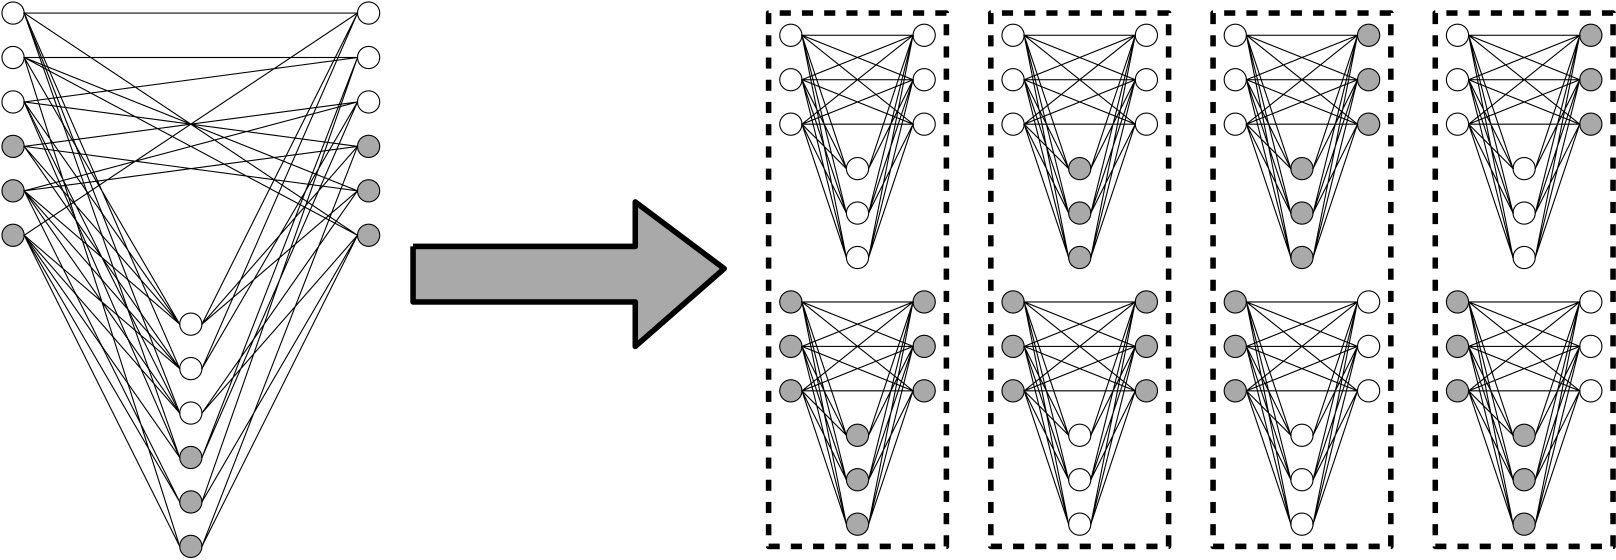 <?xml version="1.0"?>
<!DOCTYPE ipe SYSTEM "ipe.dtd">
<ipe version="70206" creator="Ipe 7.2.7">
<info created="D:20180523124905" modified="D:20180523125437"/>
<ipestyle name="basic">
<symbol name="arrow/arc(spx)">
<path stroke="sym-stroke" fill="sym-stroke" pen="sym-pen">
0 0 m
-1 0.333 l
-1 -0.333 l
h
</path>
</symbol>
<symbol name="arrow/farc(spx)">
<path stroke="sym-stroke" fill="white" pen="sym-pen">
0 0 m
-1 0.333 l
-1 -0.333 l
h
</path>
</symbol>
<symbol name="arrow/ptarc(spx)">
<path stroke="sym-stroke" fill="sym-stroke" pen="sym-pen">
0 0 m
-1 0.333 l
-0.8 0 l
-1 -0.333 l
h
</path>
</symbol>
<symbol name="arrow/fptarc(spx)">
<path stroke="sym-stroke" fill="white" pen="sym-pen">
0 0 m
-1 0.333 l
-0.8 0 l
-1 -0.333 l
h
</path>
</symbol>
<symbol name="mark/circle(sx)" transformations="translations">
<path fill="sym-stroke">
0.6 0 0 0.6 0 0 e
0.4 0 0 0.4 0 0 e
</path>
</symbol>
<symbol name="mark/disk(sx)" transformations="translations">
<path fill="sym-stroke">
0.6 0 0 0.6 0 0 e
</path>
</symbol>
<symbol name="mark/fdisk(sfx)" transformations="translations">
<group>
<path fill="sym-fill">
0.5 0 0 0.5 0 0 e
</path>
<path fill="sym-stroke" fillrule="eofill">
0.6 0 0 0.6 0 0 e
0.4 0 0 0.4 0 0 e
</path>
</group>
</symbol>
<symbol name="mark/box(sx)" transformations="translations">
<path fill="sym-stroke" fillrule="eofill">
-0.6 -0.6 m
0.6 -0.6 l
0.6 0.6 l
-0.6 0.6 l
h
-0.4 -0.4 m
0.4 -0.4 l
0.4 0.4 l
-0.4 0.4 l
h
</path>
</symbol>
<symbol name="mark/square(sx)" transformations="translations">
<path fill="sym-stroke">
-0.6 -0.6 m
0.6 -0.6 l
0.6 0.6 l
-0.6 0.6 l
h
</path>
</symbol>
<symbol name="mark/fsquare(sfx)" transformations="translations">
<group>
<path fill="sym-fill">
-0.5 -0.5 m
0.5 -0.5 l
0.5 0.5 l
-0.5 0.5 l
h
</path>
<path fill="sym-stroke" fillrule="eofill">
-0.6 -0.6 m
0.6 -0.6 l
0.6 0.6 l
-0.6 0.6 l
h
-0.4 -0.4 m
0.4 -0.4 l
0.4 0.4 l
-0.4 0.4 l
h
</path>
</group>
</symbol>
<symbol name="mark/cross(sx)" transformations="translations">
<group>
<path fill="sym-stroke">
-0.43 -0.57 m
0.57 0.43 l
0.43 0.57 l
-0.57 -0.43 l
h
</path>
<path fill="sym-stroke">
-0.43 0.57 m
0.57 -0.43 l
0.43 -0.57 l
-0.57 0.43 l
h
</path>
</group>
</symbol>
<symbol name="arrow/fnormal(spx)">
<path stroke="sym-stroke" fill="white" pen="sym-pen">
0 0 m
-1 0.333 l
-1 -0.333 l
h
</path>
</symbol>
<symbol name="arrow/pointed(spx)">
<path stroke="sym-stroke" fill="sym-stroke" pen="sym-pen">
0 0 m
-1 0.333 l
-0.8 0 l
-1 -0.333 l
h
</path>
</symbol>
<symbol name="arrow/fpointed(spx)">
<path stroke="sym-stroke" fill="white" pen="sym-pen">
0 0 m
-1 0.333 l
-0.8 0 l
-1 -0.333 l
h
</path>
</symbol>
<symbol name="arrow/linear(spx)">
<path stroke="sym-stroke" pen="sym-pen">
-1 0.333 m
0 0 l
-1 -0.333 l
</path>
</symbol>
<symbol name="arrow/fdouble(spx)">
<path stroke="sym-stroke" fill="white" pen="sym-pen">
0 0 m
-1 0.333 l
-1 -0.333 l
h
-1 0 m
-2 0.333 l
-2 -0.333 l
h
</path>
</symbol>
<symbol name="arrow/double(spx)">
<path stroke="sym-stroke" fill="sym-stroke" pen="sym-pen">
0 0 m
-1 0.333 l
-1 -0.333 l
h
-1 0 m
-2 0.333 l
-2 -0.333 l
h
</path>
</symbol>
<pen name="heavier" value="0.8"/>
<pen name="fat" value="1.2"/>
<pen name="ultrafat" value="2"/>
<symbolsize name="large" value="5"/>
<symbolsize name="small" value="2"/>
<symbolsize name="tiny" value="1.1"/>
<arrowsize name="large" value="10"/>
<arrowsize name="small" value="5"/>
<arrowsize name="tiny" value="3"/>
<color name="red" value="1 0 0"/>
<color name="green" value="0 1 0"/>
<color name="blue" value="0 0 1"/>
<color name="yellow" value="1 1 0"/>
<color name="orange" value="1 0.647 0"/>
<color name="gold" value="1 0.843 0"/>
<color name="purple" value="0.627 0.125 0.941"/>
<color name="gray" value="0.745"/>
<color name="brown" value="0.647 0.165 0.165"/>
<color name="navy" value="0 0 0.502"/>
<color name="pink" value="1 0.753 0.796"/>
<color name="seagreen" value="0.18 0.545 0.341"/>
<color name="turquoise" value="0.251 0.878 0.816"/>
<color name="violet" value="0.933 0.51 0.933"/>
<color name="darkblue" value="0 0 0.545"/>
<color name="darkcyan" value="0 0.545 0.545"/>
<color name="darkgray" value="0.663"/>
<color name="darkgreen" value="0 0.392 0"/>
<color name="darkmagenta" value="0.545 0 0.545"/>
<color name="darkorange" value="1 0.549 0"/>
<color name="darkred" value="0.545 0 0"/>
<color name="lightblue" value="0.678 0.847 0.902"/>
<color name="lightcyan" value="0.878 1 1"/>
<color name="lightgray" value="0.827"/>
<color name="lightgreen" value="0.565 0.933 0.565"/>
<color name="lightyellow" value="1 1 0.878"/>
<dashstyle name="dashed" value="[4] 0"/>
<dashstyle name="dotted" value="[1 3] 0"/>
<dashstyle name="dash dotted" value="[4 2 1 2] 0"/>
<dashstyle name="dash dot dotted" value="[4 2 1 2 1 2] 0"/>
<textsize name="large" value="\large"/>
<textsize name="Large" value="\Large"/>
<textsize name="LARGE" value="\LARGE"/>
<textsize name="huge" value="\huge"/>
<textsize name="Huge" value="\Huge"/>
<textsize name="small" value="\small"/>
<textsize name="footnote" value="\footnotesize"/>
<textsize name="tiny" value="\tiny"/>
<textstyle name="center" begin="\begin{center}" end="\end{center}"/>
<textstyle name="itemize" begin="\begin{itemize}" end="\end{itemize}"/>
<textstyle name="item" begin="\begin{itemize}\item{}" end="\end{itemize}"/>
<gridsize name="4 pts" value="4"/>
<gridsize name="8 pts (~3 mm)" value="8"/>
<gridsize name="16 pts (~6 mm)" value="16"/>
<gridsize name="32 pts (~12 mm)" value="32"/>
<gridsize name="10 pts (~3.5 mm)" value="10"/>
<gridsize name="20 pts (~7 mm)" value="20"/>
<gridsize name="14 pts (~5 mm)" value="14"/>
<gridsize name="28 pts (~10 mm)" value="28"/>
<gridsize name="56 pts (~20 mm)" value="56"/>
<anglesize name="90 deg" value="90"/>
<anglesize name="60 deg" value="60"/>
<anglesize name="45 deg" value="45"/>
<anglesize name="30 deg" value="30"/>
<anglesize name="22.5 deg" value="22.5"/>
<opacity name="10%" value="0.1"/>
<opacity name="30%" value="0.3"/>
<opacity name="50%" value="0.5"/>
<opacity name="75%" value="0.75"/>
<tiling name="falling" angle="-60" step="4" width="1"/>
<tiling name="rising" angle="30" step="4" width="1"/>
</ipestyle>
<page>
<layer name="alpha"/>
<view layers="alpha" active="alpha"/>
<path layer="alpha" matrix="1 0 0 1 232 -8" stroke="black">
4 0 0 4 64 784 e
</path>
<path matrix="1 0 0 1 232 -8" stroke="black">
4 0 0 4 64 768 e
</path>
<path matrix="1 0 0 1 232 -40" stroke="black">
4 0 0 4 64 784 e
</path>
<path matrix="1 0 0 1 280 -8" stroke="black">
4 0 0 4 64 784 e
</path>
<path matrix="1 0 0 1 280 -8" stroke="black">
4 0 0 4 64 768 e
</path>
<path matrix="1 0 0 1 280 -40" stroke="black">
4 0 0 4 64 784 e
</path>
<path matrix="1 0 0 1 256 -56" stroke="black">
4 0 0 4 64 784 e
</path>
<path matrix="1 0 0 1 256 -56" stroke="black">
4 0 0 4 64 768 e
</path>
<path matrix="1 0 0 1 256 -88" stroke="black">
4 0 0 4 64 784 e
</path>
<path matrix="1 0 0 1 40 -8" stroke="black">
260 784 m
276 736 l
260 768 l
276 720 l
260 752 l
276 736 l
260 752 l
276 704 l
260 784 l
276 720 l
260 768 l
276 704 l
276 704 l
</path>
<path matrix="1 0 0 1 40 -8" stroke="black">
284 704 m
300 752 l
284 720 l
300 768 l
284 736 l
300 784 l
284 720 l
300 768 l
284 704 l
300 784 l
</path>
<path matrix="1 0 0 1 40 -8" stroke="black">
260 752 m
300 752 l
260 768 l
300 768 l
260 784 l
300 784 l
260 768 l
300 752 l
260 784 l
300 768 l
260 752 l
300 784 l
300 784 l
</path>
<path matrix="1 0 0 1 312 -8" stroke="black">
4 0 0 4 64 784 e
</path>
<path matrix="1 0 0 1 312 -8" stroke="black">
4 0 0 4 64 768 e
</path>
<path matrix="1 0 0 1 312 -40" stroke="black">
4 0 0 4 64 784 e
</path>
<path matrix="1 0 0 1 360 -8" stroke="black">
4 0 0 4 64 784 e
</path>
<path matrix="1 0 0 1 360 -8" stroke="black">
4 0 0 4 64 768 e
</path>
<path matrix="1 0 0 1 360 -40" stroke="black">
4 0 0 4 64 784 e
</path>
<path matrix="1 0 0 1 336 -56" stroke="black" fill="0.663">
4 0 0 4 64 784 e
</path>
<path matrix="1 0 0 1 336 -56" stroke="black" fill="0.663">
4 0 0 4 64 768 e
</path>
<path matrix="1 0 0 1 336 -88" stroke="black" fill="0.663">
4 0 0 4 64 784 e
</path>
<path matrix="1 0 0 1 120 -8" stroke="black">
260 784 m
276 736 l
260 768 l
276 720 l
260 752 l
276 736 l
260 752 l
276 704 l
260 784 l
276 720 l
260 768 l
276 704 l
276 704 l
</path>
<path matrix="1 0 0 1 120 -8" stroke="black">
284 704 m
300 752 l
284 720 l
300 768 l
284 736 l
300 784 l
284 720 l
300 768 l
284 704 l
300 784 l
</path>
<path matrix="1 0 0 1 120 -8" stroke="black">
260 752 m
300 752 l
260 768 l
300 768 l
260 784 l
300 784 l
260 768 l
300 752 l
260 784 l
300 768 l
260 752 l
300 784 l
300 784 l
</path>
<path matrix="1 0 0 1 392 -8" stroke="black">
4 0 0 4 64 784 e
</path>
<path matrix="1 0 0 1 392 -8" stroke="black">
4 0 0 4 64 768 e
</path>
<path matrix="1 0 0 1 392 -40" stroke="black">
4 0 0 4 64 784 e
</path>
<path matrix="1 0 0 1 440 -8" stroke="black" fill="0.663">
4 0 0 4 64 784 e
</path>
<path matrix="1 0 0 1 440 -8" stroke="black" fill="0.663">
4 0 0 4 64 768 e
</path>
<path matrix="1 0 0 1 440 -40" stroke="black" fill="0.663">
4 0 0 4 64 784 e
</path>
<path matrix="1 0 0 1 416 -56" stroke="black" fill="0.663">
4 0 0 4 64 784 e
</path>
<path matrix="1 0 0 1 416 -56" stroke="black" fill="0.663">
4 0 0 4 64 768 e
</path>
<path matrix="1 0 0 1 416 -88" stroke="black" fill="0.663">
4 0 0 4 64 784 e
</path>
<path matrix="1 0 0 1 200 -8" stroke="black">
260 784 m
276 736 l
260 768 l
276 720 l
260 752 l
276 736 l
260 752 l
276 704 l
260 784 l
276 720 l
260 768 l
276 704 l
276 704 l
</path>
<path matrix="1 0 0 1 200 -8" stroke="black">
284 704 m
300 752 l
284 720 l
300 768 l
284 736 l
300 784 l
284 720 l
300 768 l
284 704 l
300 784 l
</path>
<path matrix="1 0 0 1 200 -8" stroke="black">
260 752 m
300 752 l
260 768 l
300 768 l
260 784 l
300 784 l
260 768 l
300 752 l
260 784 l
300 768 l
260 752 l
300 784 l
300 784 l
</path>
<path matrix="1 0 0 1 472 -8" stroke="black">
4 0 0 4 64 784 e
</path>
<path matrix="1 0 0 1 472 -8" stroke="black">
4 0 0 4 64 768 e
</path>
<path matrix="1 0 0 1 472 -40" stroke="black">
4 0 0 4 64 784 e
</path>
<path matrix="1 0 0 1 520 -8" stroke="black" fill="0.663">
4 0 0 4 64 784 e
</path>
<path matrix="1 0 0 1 520 -8" stroke="black" fill="0.663">
4 0 0 4 64 768 e
</path>
<path matrix="1 0 0 1 520 -40" stroke="black" fill="0.663">
4 0 0 4 64 784 e
</path>
<path matrix="1 0 0 1 496 -56" stroke="black">
4 0 0 4 64 784 e
</path>
<path matrix="1 0 0 1 496 -56" stroke="black">
4 0 0 4 64 768 e
</path>
<path matrix="1 0 0 1 496 -88" stroke="black">
4 0 0 4 64 784 e
</path>
<path matrix="1 0 0 1 280 -8" stroke="black">
260 784 m
276 736 l
260 768 l
276 720 l
260 752 l
276 736 l
260 752 l
276 704 l
260 784 l
276 720 l
260 768 l
276 704 l
276 704 l
</path>
<path matrix="1 0 0 1 280 -8" stroke="black">
284 704 m
300 752 l
284 720 l
300 768 l
284 736 l
300 784 l
284 720 l
300 768 l
284 704 l
300 784 l
</path>
<path matrix="1 0 0 1 280 -8" stroke="black">
260 752 m
300 752 l
260 768 l
300 768 l
260 784 l
300 784 l
260 768 l
300 752 l
260 784 l
300 768 l
260 752 l
300 784 l
300 784 l
</path>
<path matrix="1 0 0 1 232 -104" stroke="black" fill="0.663">
4 0 0 4 64 784 e
</path>
<path matrix="1 0 0 1 232 -104" stroke="black" fill="0.663">
4 0 0 4 64 768 e
</path>
<path matrix="1 0 0 1 232 -136" stroke="black" fill="0.663">
4 0 0 4 64 784 e
</path>
<path matrix="1 0 0 1 280 -104" stroke="black" fill="0.663">
4 0 0 4 64 784 e
</path>
<path matrix="1 0 0 1 280 -104" stroke="black" fill="0.663">
4 0 0 4 64 768 e
</path>
<path matrix="1 0 0 1 280 -136" stroke="black" fill="0.663">
4 0 0 4 64 784 e
</path>
<path matrix="1 0 0 1 256 -152" stroke="black" fill="0.663">
4 0 0 4 64 784 e
</path>
<path matrix="1 0 0 1 256 -152" stroke="black" fill="0.663">
4 0 0 4 64 768 e
</path>
<path matrix="1 0 0 1 256 -184" stroke="black" fill="0.663">
4 0 0 4 64 784 e
</path>
<path matrix="1 0 0 1 40 -104" stroke="black">
260 784 m
276 736 l
260 768 l
276 720 l
260 752 l
276 736 l
260 752 l
276 704 l
260 784 l
276 720 l
260 768 l
276 704 l
276 704 l
</path>
<path matrix="1 0 0 1 40 -104" stroke="black">
284 704 m
300 752 l
284 720 l
300 768 l
284 736 l
300 784 l
284 720 l
300 768 l
284 704 l
300 784 l
</path>
<path matrix="1 0 0 1 40 -104" stroke="black">
260 752 m
300 752 l
260 768 l
300 768 l
260 784 l
300 784 l
260 768 l
300 752 l
260 784 l
300 768 l
260 752 l
300 784 l
300 784 l
</path>
<path matrix="1 0 0 1 312 -104" stroke="black" fill="0.663">
4 0 0 4 64 784 e
</path>
<path matrix="1 0 0 1 312 -104" stroke="black" fill="0.663">
4 0 0 4 64 768 e
</path>
<path matrix="1 0 0 1 312 -136" stroke="black" fill="0.663">
4 0 0 4 64 784 e
</path>
<path matrix="1 0 0 1 360 -104" stroke="black" fill="0.663">
4 0 0 4 64 784 e
</path>
<path matrix="1 0 0 1 360 -104" stroke="black" fill="0.663">
4 0 0 4 64 768 e
</path>
<path matrix="1 0 0 1 360 -136" stroke="black" fill="0.663">
4 0 0 4 64 784 e
</path>
<path matrix="1 0 0 1 336 -152" stroke="black">
4 0 0 4 64 784 e
</path>
<path matrix="1 0 0 1 336 -152" stroke="black">
4 0 0 4 64 768 e
</path>
<path matrix="1 0 0 1 336 -184" stroke="black">
4 0 0 4 64 784 e
</path>
<path matrix="1 0 0 1 120 -104" stroke="black">
260 784 m
276 736 l
260 768 l
276 720 l
260 752 l
276 736 l
260 752 l
276 704 l
260 784 l
276 720 l
260 768 l
276 704 l
276 704 l
</path>
<path matrix="1 0 0 1 120 -104" stroke="black">
284 704 m
300 752 l
284 720 l
300 768 l
284 736 l
300 784 l
284 720 l
300 768 l
284 704 l
300 784 l
</path>
<path matrix="1 0 0 1 120 -104" stroke="black">
260 752 m
300 752 l
260 768 l
300 768 l
260 784 l
300 784 l
260 768 l
300 752 l
260 784 l
300 768 l
260 752 l
300 784 l
300 784 l
</path>
<path matrix="1 0 0 1 392 -104" stroke="black" fill="0.663">
4 0 0 4 64 784 e
</path>
<path matrix="1 0 0 1 392 -104" stroke="black" fill="0.663">
4 0 0 4 64 768 e
</path>
<path matrix="1 0 0 1 392 -136" stroke="black" fill="0.663">
4 0 0 4 64 784 e
</path>
<path matrix="1 0 0 1 440 -104" stroke="black">
4 0 0 4 64 784 e
</path>
<path matrix="1 0 0 1 440 -104" stroke="black">
4 0 0 4 64 768 e
</path>
<path matrix="1 0 0 1 440 -136" stroke="black">
4 0 0 4 64 784 e
</path>
<path matrix="1 0 0 1 416 -152" stroke="black">
4 0 0 4 64 784 e
</path>
<path matrix="1 0 0 1 416 -152" stroke="black">
4 0 0 4 64 768 e
</path>
<path matrix="1 0 0 1 416 -184" stroke="black">
4 0 0 4 64 784 e
</path>
<path matrix="1 0 0 1 200 -104" stroke="black">
260 784 m
276 736 l
260 768 l
276 720 l
260 752 l
276 736 l
260 752 l
276 704 l
260 784 l
276 720 l
260 768 l
276 704 l
276 704 l
</path>
<path matrix="1 0 0 1 200 -104" stroke="black">
284 704 m
300 752 l
284 720 l
300 768 l
284 736 l
300 784 l
284 720 l
300 768 l
284 704 l
300 784 l
</path>
<path matrix="1 0 0 1 200 -104" stroke="black">
260 752 m
300 752 l
260 768 l
300 768 l
260 784 l
300 784 l
260 768 l
300 752 l
260 784 l
300 768 l
260 752 l
300 784 l
300 784 l
</path>
<path matrix="1 0 0 1 472 -104" stroke="black" fill="0.663">
4 0 0 4 64 784 e
</path>
<path matrix="1 0 0 1 472 -104" stroke="black" fill="0.663">
4 0 0 4 64 768 e
</path>
<path matrix="1 0 0 1 472 -136" stroke="black" fill="0.663">
4 0 0 4 64 784 e
</path>
<path matrix="1 0 0 1 520 -104" stroke="black">
4 0 0 4 64 784 e
</path>
<path matrix="1 0 0 1 520 -104" stroke="black">
4 0 0 4 64 768 e
</path>
<path matrix="1 0 0 1 520 -136" stroke="black">
4 0 0 4 64 784 e
</path>
<path matrix="1 0 0 1 496 -152" stroke="black" fill="0.663">
4 0 0 4 64 784 e
</path>
<path matrix="1 0 0 1 496 -152" stroke="black" fill="0.663">
4 0 0 4 64 768 e
</path>
<path matrix="1 0 0 1 496 -184" stroke="black" fill="0.663">
4 0 0 4 64 784 e
</path>
<path matrix="1 0 0 1 280 -104" stroke="black">
260 784 m
276 736 l
260 768 l
276 720 l
260 752 l
276 736 l
260 752 l
276 704 l
260 784 l
276 720 l
260 768 l
276 704 l
276 704 l
</path>
<path matrix="1 0 0 1 280 -104" stroke="black">
284 704 m
300 752 l
284 720 l
300 768 l
284 736 l
300 784 l
284 720 l
300 768 l
284 704 l
300 784 l
</path>
<path matrix="1 0 0 1 280 -104" stroke="black">
260 752 m
300 752 l
260 768 l
300 768 l
260 784 l
300 784 l
260 768 l
300 752 l
260 784 l
300 768 l
260 752 l
300 784 l
300 784 l
</path>
<path matrix="1 0 0 1 40 -8" stroke="black" dash="dashed" pen="ultrafat">
248 792 m
248 600 l
312 600 l
312 792 l
h
</path>
<path matrix="1 0 0 1 120 -8" stroke="black" dash="dashed" pen="ultrafat">
248 792 m
248 600 l
312 600 l
312 792 l
h
</path>
<path matrix="1 0 0 1 200 -8" stroke="black" dash="dashed" pen="ultrafat">
248 792 m
248 600 l
312 600 l
312 792 l
h
</path>
<path matrix="1 0 0 1 280 -8" stroke="black" dash="dashed" pen="ultrafat">
248 792 m
248 600 l
312 600 l
312 792 l
h
</path>
<path matrix="1 0 0 1 -48 0" stroke="black">
4 0 0 4 64 784 e
</path>
<path matrix="1 0 0 1 -48 0" stroke="black">
4 0 0 4 64 768 e
</path>
<path matrix="1 0 0 1 -48 -32" stroke="black">
4 0 0 4 64 784 e
</path>
<path matrix="1 0 0 1 -48 -32" stroke="black" fill="darkgray">
4 0 0 4 64 768 e
</path>
<path matrix="1 0 0 1 -48 -64" stroke="black" fill="darkgray">
4 0 0 4 64 784 e
</path>
<path matrix="1 0 0 1 -48 -64" stroke="black" fill="darkgray">
4 0 0 4 64 768 e
</path>
<path matrix="1 0 0 1 80 0" stroke="black">
4 0 0 4 64 784 e
</path>
<path matrix="1 0 0 1 80 0" stroke="black">
4 0 0 4 64 768 e
</path>
<path matrix="1 0 0 1 80 -32" stroke="black">
4 0 0 4 64 784 e
</path>
<path matrix="1 0 0 1 80 -32" stroke="black" fill="darkgray">
4 0 0 4 64 768 e
</path>
<path matrix="1 0 0 1 80 -64" stroke="black" fill="darkgray">
4 0 0 4 64 784 e
</path>
<path matrix="1 0 0 1 80 -64" stroke="black" fill="darkgray">
4 0 0 4 64 768 e
</path>
<path matrix="1 0 0 1 16 -112" stroke="black">
4 0 0 4 64 784 e
</path>
<path matrix="1 0 0 1 16 -112" stroke="black">
4 0 0 4 64 768 e
</path>
<path matrix="1 0 0 1 16 -144" stroke="black">
4 0 0 4 64 784 e
</path>
<path matrix="1 0 0 1 16 -144" stroke="black" fill="0.663">
4 0 0 4 64 768 e
</path>
<path matrix="1 0 0 1 16 -176" stroke="black" fill="0.663">
4 0 0 4 64 784 e
</path>
<path matrix="1 0 0 1 16 -176" stroke="black" fill="0.663">
4 0 0 4 64 768 e
</path>
<path matrix="1 0 0 1 -48 0" stroke="black">
132 672 m
188 784 l
188 784 l
132 656 l
132 656 l
188 752 l
132 624 l
188 768 l
132 608 l
188 704 l
132 592 l
188 736 l
132 672 l
188 720 l
132 640 l
188 704 l
188 704 l
</path>
<path matrix="1 0 0 1 -48 0" stroke="black">
68 784 m
124 656 l
68 736 l
124 672 l
68 768 l
124 592 l
68 704 l
124 608 l
68 720 l
124 640 l
68 752 l
124 672 l
68 720 l
124 656 l
68 704 l
</path>
<path matrix="1 0 0 1 -48 0" stroke="black">
68 704 m
188 784 l
68 784 l
188 704 l
68 768 l
188 768 l
68 752 l
188 736 l
68 720 l
188 752 l
68 736 l
188 720 l
68 768 l
</path>
<path matrix="1 0 0 1 -48 0" stroke="black">
124 624 m
68 704 l
124 640 l
68 784 l
124 624 l
68 752 l
</path>
<path matrix="1 0 0 1 0 -24" stroke="black" fill="darkgray" pen="ultrafat">
160 724 m
160 704 l
240 704 l
240 688 l
272 716 l
240 740 l
240 724 l
160 724 l
</path>
</page>
</ipe>
